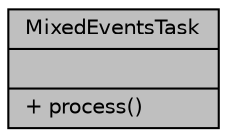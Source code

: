 digraph "MixedEventsTask"
{
 // INTERACTIVE_SVG=YES
  bgcolor="transparent";
  edge [fontname="Helvetica",fontsize="10",labelfontname="Helvetica",labelfontsize="10"];
  node [fontname="Helvetica",fontsize="10",shape=record];
  Node1 [label="{MixedEventsTask\n||+ process()\l}",height=0.2,width=0.4,color="black", fillcolor="grey75", style="filled", fontcolor="black"];
}
